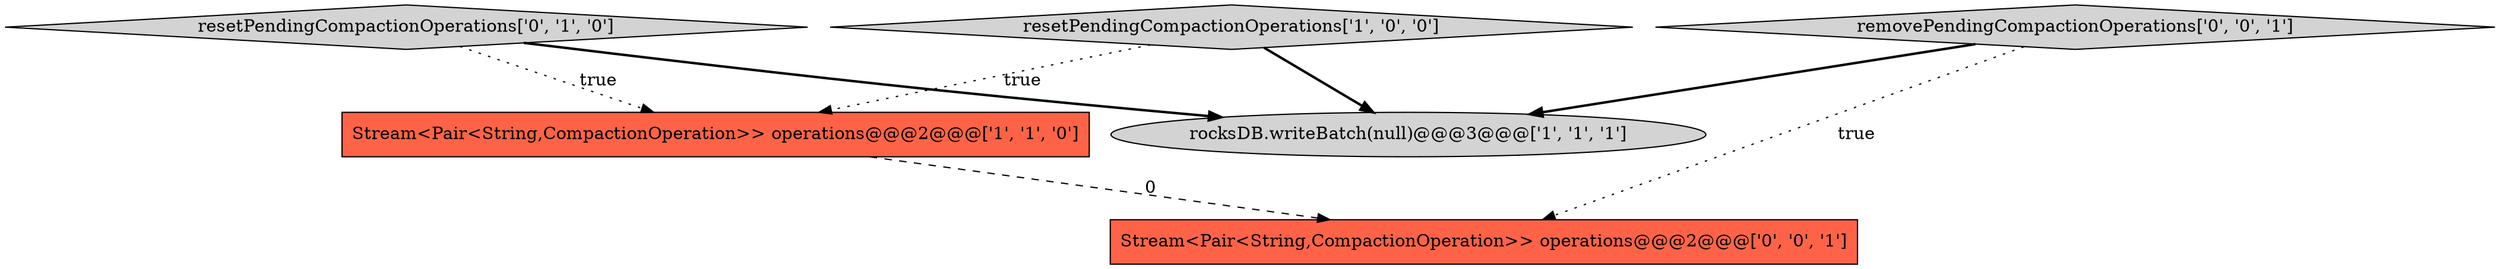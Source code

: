 digraph {
2 [style = filled, label = "resetPendingCompactionOperations['1', '0', '0']", fillcolor = lightgray, shape = diamond image = "AAA0AAABBB1BBB"];
0 [style = filled, label = "rocksDB.writeBatch(null)@@@3@@@['1', '1', '1']", fillcolor = lightgray, shape = ellipse image = "AAA0AAABBB1BBB"];
1 [style = filled, label = "Stream<Pair<String,CompactionOperation>> operations@@@2@@@['1', '1', '0']", fillcolor = tomato, shape = box image = "AAA0AAABBB1BBB"];
3 [style = filled, label = "resetPendingCompactionOperations['0', '1', '0']", fillcolor = lightgray, shape = diamond image = "AAA0AAABBB2BBB"];
5 [style = filled, label = "removePendingCompactionOperations['0', '0', '1']", fillcolor = lightgray, shape = diamond image = "AAA0AAABBB3BBB"];
4 [style = filled, label = "Stream<Pair<String,CompactionOperation>> operations@@@2@@@['0', '0', '1']", fillcolor = tomato, shape = box image = "AAA0AAABBB3BBB"];
2->1 [style = dotted, label="true"];
2->0 [style = bold, label=""];
5->0 [style = bold, label=""];
1->4 [style = dashed, label="0"];
5->4 [style = dotted, label="true"];
3->0 [style = bold, label=""];
3->1 [style = dotted, label="true"];
}
